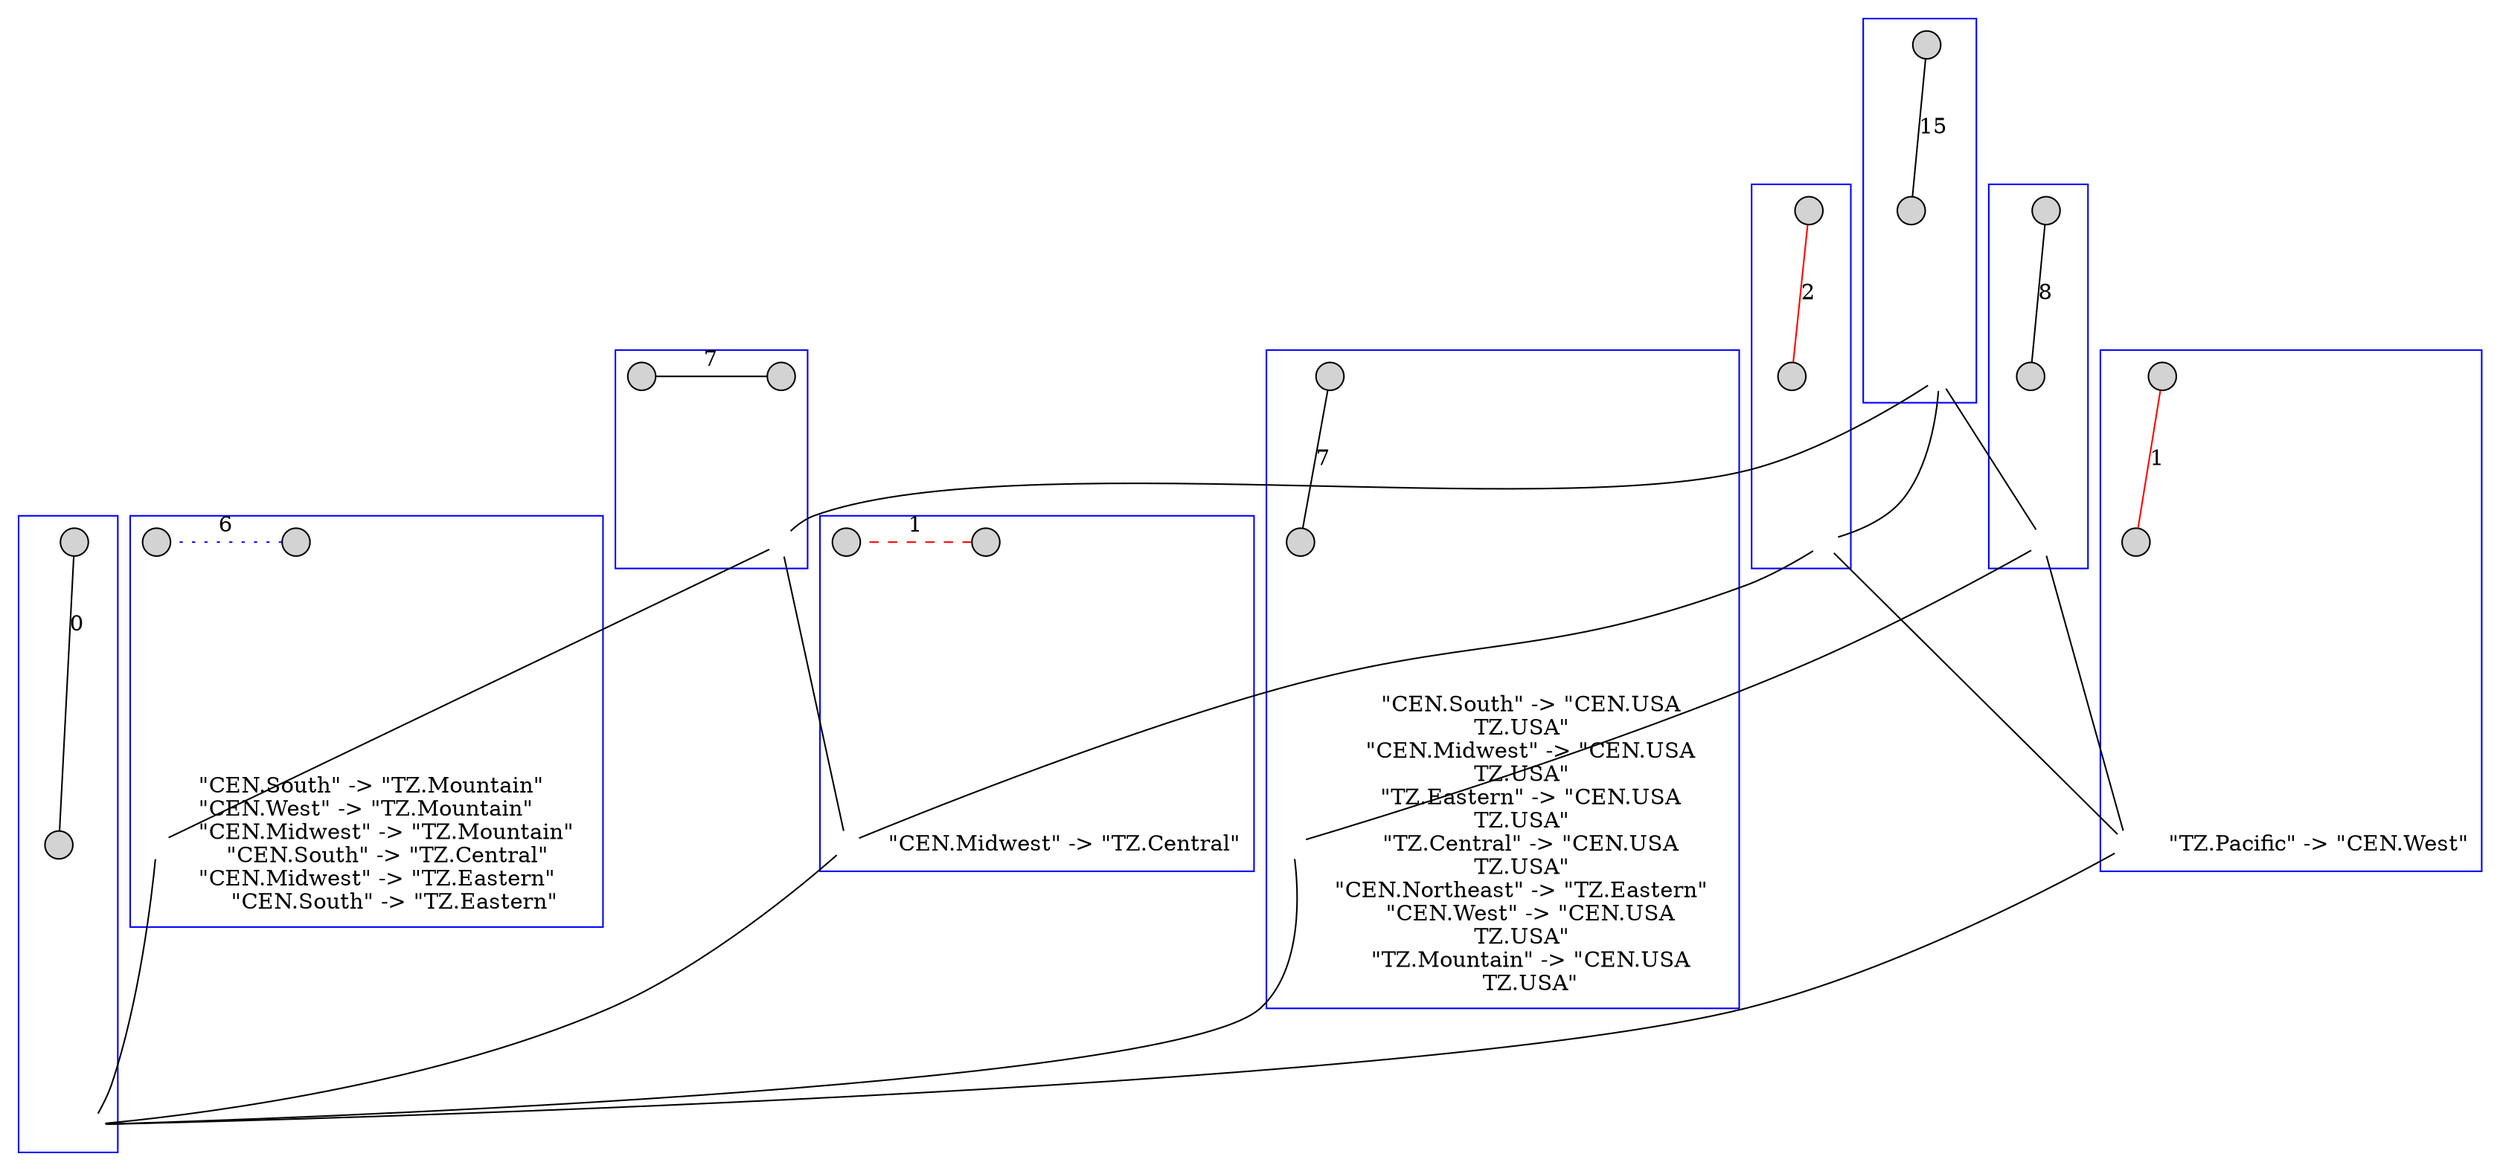 // <Lattice object of 4 atoms 9 concepts 3 coatoms at 0x113ac72e8>
digraph Lattice {
	node [label="" shape=circle style=filled width=.25]
	edge [dir=none labeldistance=1.5 minlen=2]
	subgraph cluster_0 {
		color=blue
		c0_start
		c0_end
		c0 [style=invis]
		c0_start -> c0_end [arrowhead="" color="" constraint="" label=0 penwidth=1 style=""]
		c0_start -> c0 [style=invis]
		c0_end -> c0 [style=invis]
	}
	subgraph cluster_1 {
		color=blue
		c1_start
		c1_end
		c1 [style=invis]
		c1_start -> c1_end [arrowhead=normal color="#FF0000" constraint=true label=1 penwidth=1 style=solid]
		c1_start -> c1 [style=invis]
		c1_end -> c1 [style=invis]
	}
	c1 -> c1 [label="\"TZ.Pacific\" -> \"CEN.West\"" color=transparent labelangle=270]
	c1 -> c0
	subgraph cluster_2 {
		color=blue
		c2_start
		c2_end
		c2 [style=invis]
		c2_start -> c2_end [arrowhead=none color="#FF0000" constraint=false label=1 penwidth=1 style=dashed]
		c2_start -> c2 [style=invis]
		c2_end -> c2 [style=invis]
	}
	c2 -> c2 [label="\"CEN.Midwest\" -> \"TZ.Central\"" color=transparent labelangle=270]
	c2 -> c0
	subgraph cluster_3 {
		color=blue
		c3_start
		c3_end
		c3 [style=invis]
		c3_start -> c3_end [color="#FF0000" label=2 penwidth=1]
		c3_start -> c3 [style=invis]
		c3_end -> c3 [style=invis]
	}
	c3 -> c1
	c3 -> c2
	subgraph cluster_4 {
		color=blue
		c4_start
		c4_end
		c4 [style=invis]
		c4_start -> c4_end [arrowhead=none color="#0000FF" constraint=false label=6 penwidth=1 style=dotted]
		c4_start -> c4 [style=invis]
		c4_end -> c4 [style=invis]
	}
	c4 -> c4 [label="\"CEN.South\" -> \"TZ.Mountain\"	
\"CEN.West\" -> \"TZ.Mountain\"	
\"CEN.Midwest\" -> \"TZ.Mountain\"	
\"CEN.South\" -> \"TZ.Central\"	
\"CEN.Midwest\" -> \"TZ.Eastern\"	
\"CEN.South\" -> \"TZ.Eastern\"" color=transparent labelangle=270]
	c4 -> c0
	subgraph cluster_5 {
		color=blue
		c5_start
		c5_end
		c5 [style=invis]
		c5_start -> c5_end [arrowhead=normal color="#000000" constraint=true label=7 penwidth=1 style=solid]
		c5_start -> c5 [style=invis]
		c5_end -> c5 [style=invis]
	}
	c5 -> c5 [label="\"CEN.South\" -> \"CEN.USA\nTZ.USA\"	
\"CEN.Midwest\" -> \"CEN.USA\nTZ.USA\"	
\"TZ.Eastern\" -> \"CEN.USA\nTZ.USA\"	
\"TZ.Central\" -> \"CEN.USA\nTZ.USA\"	
\"CEN.Northeast\" -> \"TZ.Eastern\"	
\"CEN.West\" -> \"CEN.USA\nTZ.USA\"	
\"TZ.Mountain\" -> \"CEN.USA\nTZ.USA\"" color=transparent labelangle=270]
	c5 -> c0
	subgraph cluster_6 {
		color=blue
		c6_start
		c6_end
		c6 [style=invis]
		c6_start -> c6_end [arrowhead=none constraint=false label=7 penwidth=1]
		c6_start -> c6 [style=invis]
		c6_end -> c6 [style=invis]
	}
	c6 -> c2
	c6 -> c4
	subgraph cluster_7 {
		color=blue
		c7_start
		c7_end
		c7 [style=invis]
		c7_start -> c7_end [arrowhead=normal constraint=true label=8 penwidth=1 style=solid]
		c7_start -> c7 [style=invis]
		c7_end -> c7 [style=invis]
	}
	c7 -> c1
	c7 -> c5
	subgraph cluster_8 {
		color=blue
		c8_start
		c8_end
		c8 [style=invis]
		c8_start -> c8_end [label=15 penwidth=1]
		c8_start -> c8 [style=invis]
		c8_end -> c8 [style=invis]
	}
	c8 -> c3
	c8 -> c6
	c8 -> c7
}
